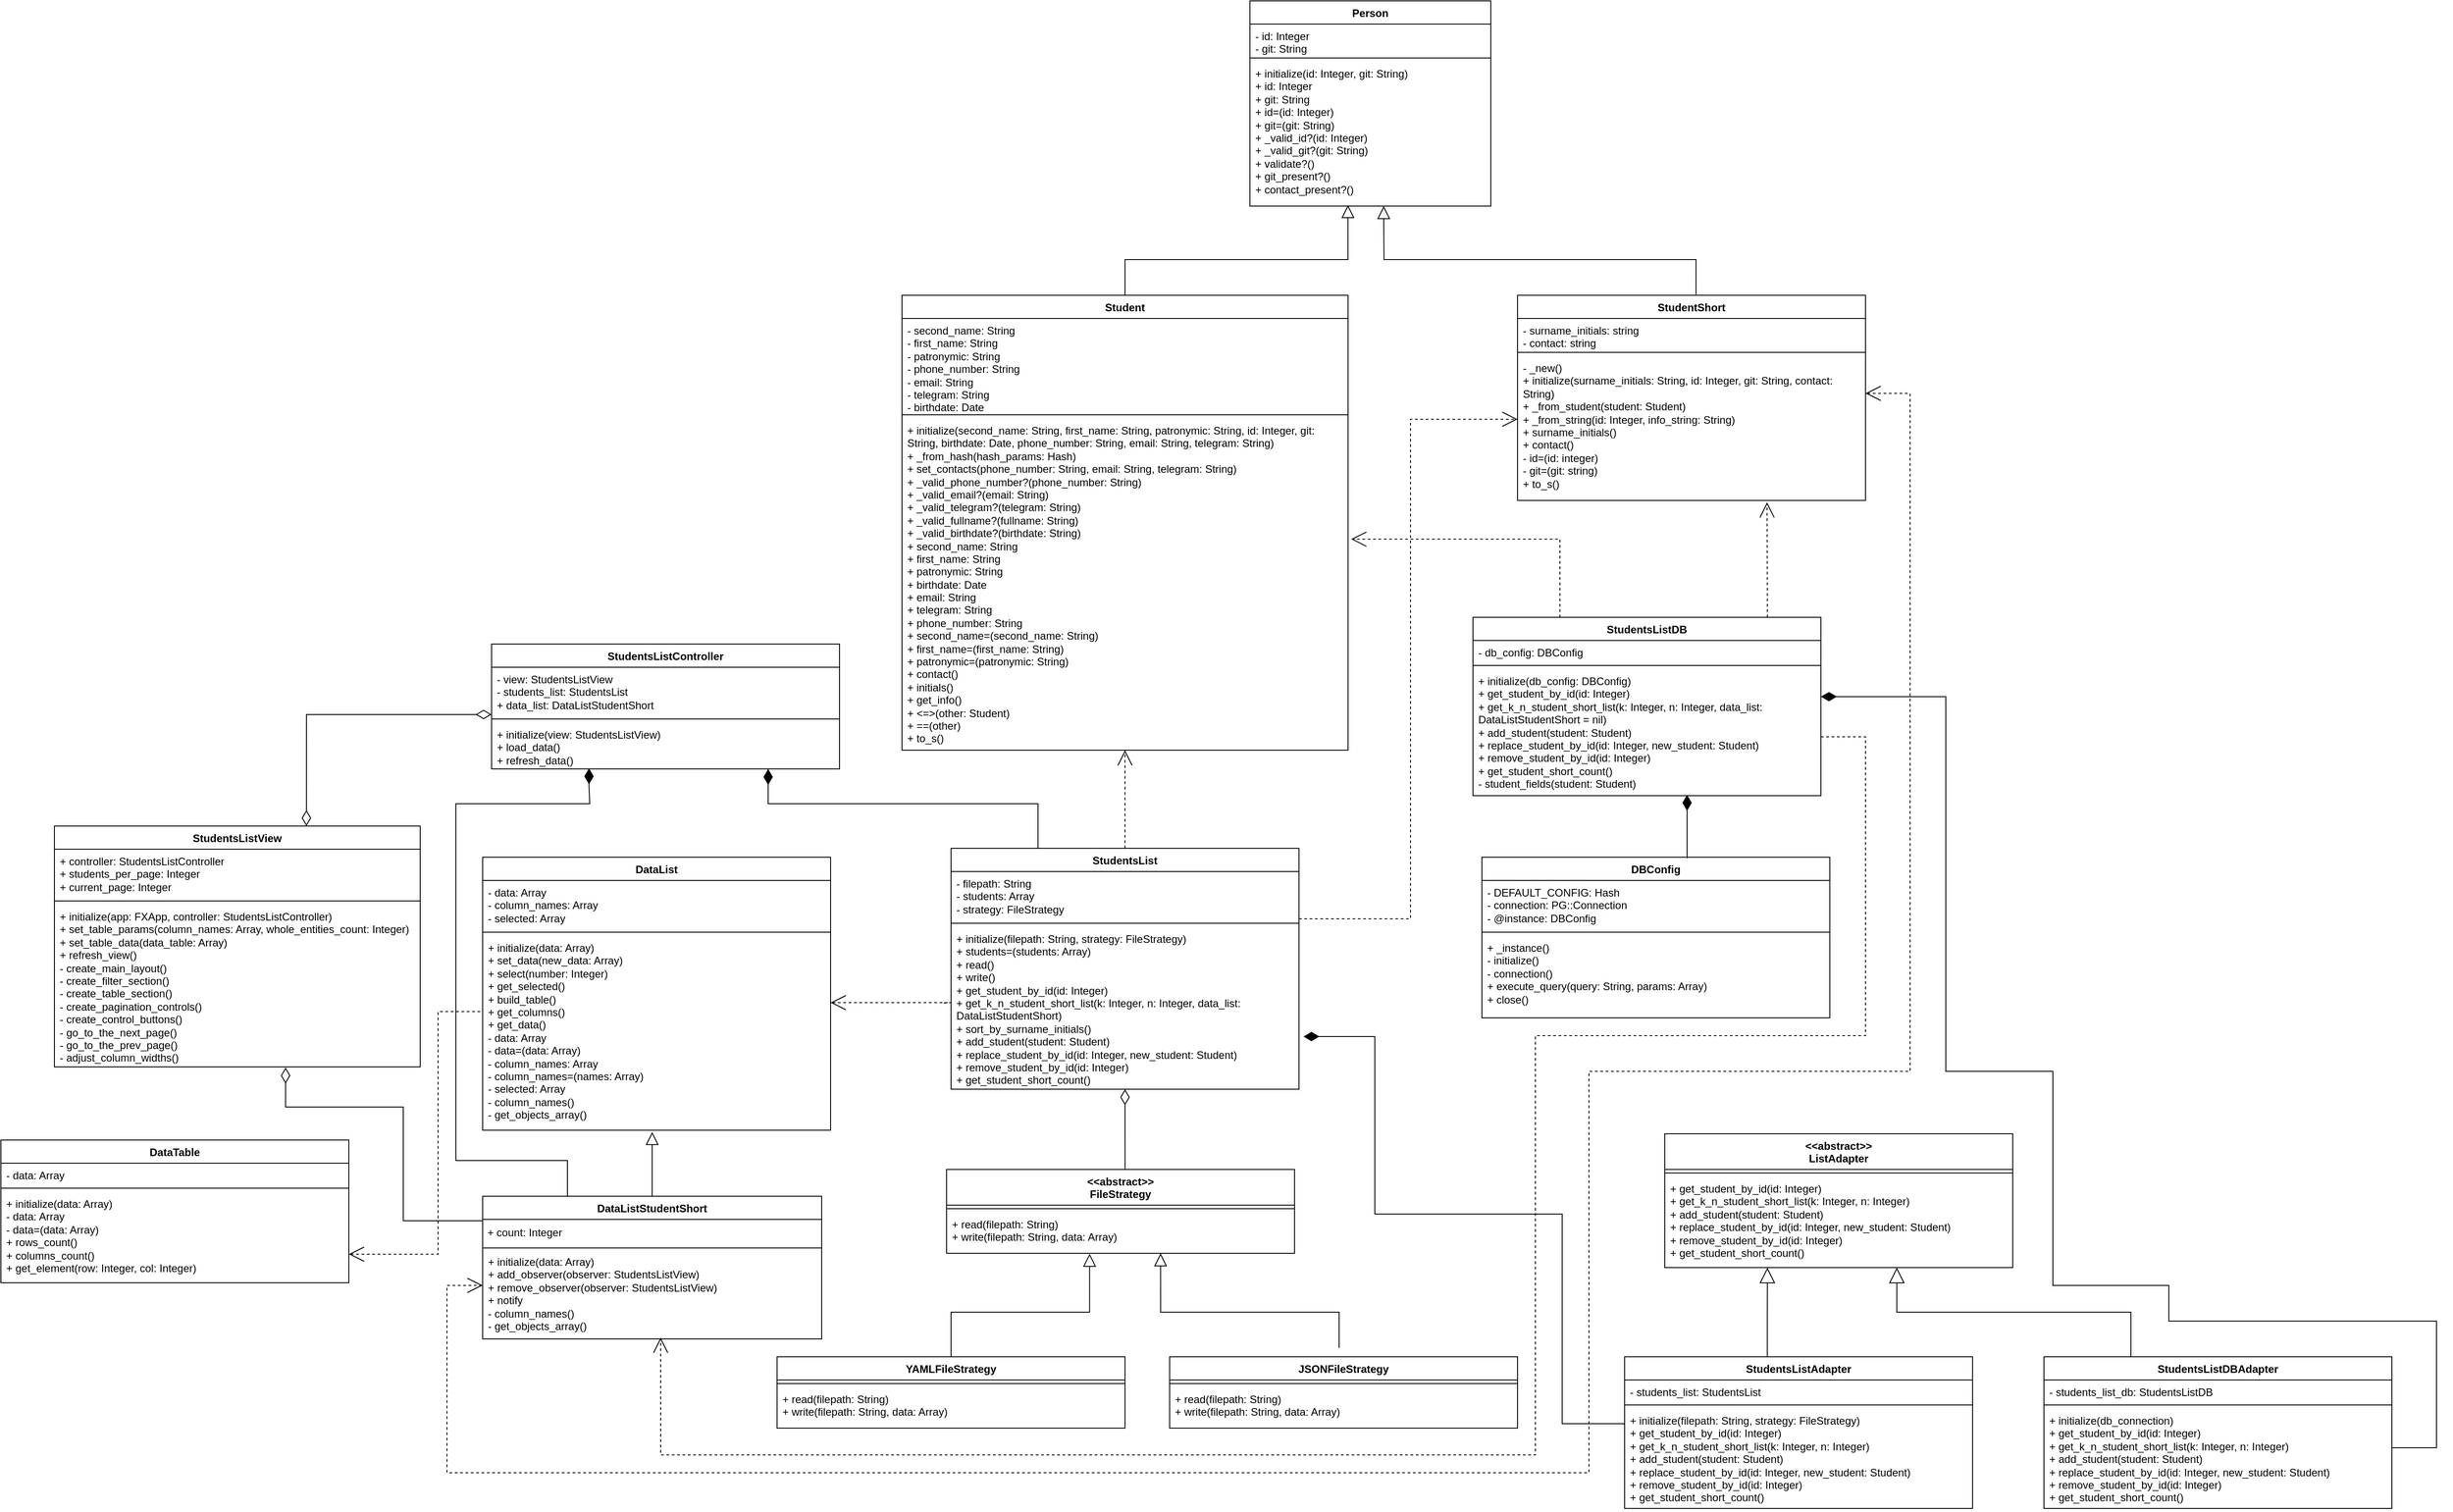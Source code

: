 <mxfile version="26.0.6">
  <diagram id="C5RBs43oDa-KdzZeNtuy" name="Page-1">
    <mxGraphModel dx="5100" dy="1767" grid="1" gridSize="10" guides="1" tooltips="1" connect="1" arrows="1" fold="1" page="0" pageScale="1" pageWidth="827" pageHeight="1169" math="0" shadow="0">
      <root>
        <mxCell id="WIyWlLk6GJQsqaUBKTNV-0" />
        <mxCell id="WIyWlLk6GJQsqaUBKTNV-1" parent="WIyWlLk6GJQsqaUBKTNV-0" />
        <mxCell id="UYy0IO8UZ3iBlPB8nkJJ-14" value="Person" style="swimlane;fontStyle=1;align=center;verticalAlign=top;childLayout=stackLayout;horizontal=1;startSize=26;horizontalStack=0;resizeParent=1;resizeParentMax=0;resizeLast=0;collapsible=1;marginBottom=0;whiteSpace=wrap;html=1;" parent="WIyWlLk6GJQsqaUBKTNV-1" vertex="1">
          <mxGeometry x="-60" y="200" width="270" height="230" as="geometry" />
        </mxCell>
        <mxCell id="UYy0IO8UZ3iBlPB8nkJJ-15" value="- id: Integer&lt;div&gt;- git: String&lt;/div&gt;" style="text;strokeColor=none;fillColor=none;align=left;verticalAlign=top;spacingLeft=4;spacingRight=4;overflow=hidden;rotatable=0;points=[[0,0.5],[1,0.5]];portConstraint=eastwest;whiteSpace=wrap;html=1;" parent="UYy0IO8UZ3iBlPB8nkJJ-14" vertex="1">
          <mxGeometry y="26" width="270" height="34" as="geometry" />
        </mxCell>
        <mxCell id="UYy0IO8UZ3iBlPB8nkJJ-16" value="" style="line;strokeWidth=1;fillColor=none;align=left;verticalAlign=middle;spacingTop=-1;spacingLeft=3;spacingRight=3;rotatable=0;labelPosition=right;points=[];portConstraint=eastwest;strokeColor=inherit;" parent="UYy0IO8UZ3iBlPB8nkJJ-14" vertex="1">
          <mxGeometry y="60" width="270" height="8" as="geometry" />
        </mxCell>
        <mxCell id="UYy0IO8UZ3iBlPB8nkJJ-17" value="+ initialize(id: Integer, git: String)&lt;br&gt;+ id: Integer&lt;br&gt;+ git: String&lt;br&gt;&lt;div&gt;+ id=(id: Integer)&lt;/div&gt;&lt;div&gt;+ git=(git: String)&lt;/div&gt;&lt;div&gt;+ _valid_id?(id: Integer)&lt;/div&gt;&lt;div&gt;+ _valid_git?(git: String)&lt;/div&gt;&lt;div&gt;+ validate?()&lt;/div&gt;&lt;div&gt;+ git_present?()&lt;br&gt;+ contact_present?()&lt;/div&gt;" style="text;strokeColor=none;fillColor=none;align=left;verticalAlign=top;spacingLeft=4;spacingRight=4;overflow=hidden;rotatable=0;points=[[0,0.5],[1,0.5]];portConstraint=eastwest;whiteSpace=wrap;html=1;" parent="UYy0IO8UZ3iBlPB8nkJJ-14" vertex="1">
          <mxGeometry y="68" width="270" height="162" as="geometry" />
        </mxCell>
        <mxCell id="UYy0IO8UZ3iBlPB8nkJJ-18" style="edgeStyle=orthogonalEdgeStyle;rounded=0;orthogonalLoop=1;jettySize=auto;html=1;exitX=0.5;exitY=0;exitDx=0;exitDy=0;endArrow=block;endFill=0;entryX=0.407;entryY=0.993;entryDx=0;entryDy=0;entryPerimeter=0;endSize=12;" parent="WIyWlLk6GJQsqaUBKTNV-1" source="UYy0IO8UZ3iBlPB8nkJJ-19" target="UYy0IO8UZ3iBlPB8nkJJ-17" edge="1">
          <mxGeometry relative="1" as="geometry">
            <mxPoint x="50" y="420" as="targetPoint" />
            <mxPoint x="-200" y="520" as="sourcePoint" />
            <Array as="points">
              <mxPoint x="-200" y="490" />
              <mxPoint x="50" y="490" />
            </Array>
          </mxGeometry>
        </mxCell>
        <mxCell id="UYy0IO8UZ3iBlPB8nkJJ-19" value="Student" style="swimlane;fontStyle=1;align=center;verticalAlign=top;childLayout=stackLayout;horizontal=1;startSize=26;horizontalStack=0;resizeParent=1;resizeParentMax=0;resizeLast=0;collapsible=1;marginBottom=0;whiteSpace=wrap;html=1;" parent="WIyWlLk6GJQsqaUBKTNV-1" vertex="1">
          <mxGeometry x="-450" y="530" width="500" height="510" as="geometry" />
        </mxCell>
        <mxCell id="UYy0IO8UZ3iBlPB8nkJJ-20" value="- second_name: String&lt;div&gt;- first_name: String&lt;br&gt;- patronymic: String&lt;/div&gt;&lt;div&gt;- phone_number: String&lt;/div&gt;&lt;div&gt;- email: String&lt;/div&gt;&lt;div&gt;- telegram: String&lt;/div&gt;&lt;div&gt;- birthdate: Date&lt;/div&gt;" style="text;strokeColor=none;fillColor=none;align=left;verticalAlign=top;spacingLeft=4;spacingRight=4;overflow=hidden;rotatable=0;points=[[0,0.5],[1,0.5]];portConstraint=eastwest;whiteSpace=wrap;html=1;" parent="UYy0IO8UZ3iBlPB8nkJJ-19" vertex="1">
          <mxGeometry y="26" width="500" height="104" as="geometry" />
        </mxCell>
        <mxCell id="UYy0IO8UZ3iBlPB8nkJJ-21" value="" style="line;strokeWidth=1;fillColor=none;align=left;verticalAlign=middle;spacingTop=-1;spacingLeft=3;spacingRight=3;rotatable=0;labelPosition=right;points=[];portConstraint=eastwest;strokeColor=inherit;" parent="UYy0IO8UZ3iBlPB8nkJJ-19" vertex="1">
          <mxGeometry y="130" width="500" height="8" as="geometry" />
        </mxCell>
        <mxCell id="UYy0IO8UZ3iBlPB8nkJJ-22" value="+ initialize(second_name: String, first_name: String, patronymic: String, id: Integer, git: String, birthdate: Date, phone_number: String, email: String, telegram: String)&lt;div&gt;+ _from_hash(hash_params: Hash)&lt;br&gt;&lt;div&gt;+ set_contacts(phone_number: String, email: String, telegram: String)&lt;br&gt;+ _valid_phone_number?(phone_number: String)&lt;br&gt;+ _valid_email?(email: String)&lt;/div&gt;&lt;div&gt;+ _valid_telegram?(telegram: String)&lt;/div&gt;&lt;div&gt;+ _valid_fullname?(fullname: String)&lt;/div&gt;&lt;div&gt;+ _valid_birthdate?(birthdate: String)&lt;/div&gt;&lt;div&gt;+ second_name: String&lt;/div&gt;&lt;div&gt;+ first_name: String&lt;br&gt;+ patronymic: String&lt;/div&gt;&lt;div&gt;+ birthdate: Date&lt;/div&gt;&lt;div&gt;+ email: String&lt;/div&gt;&lt;div&gt;+ telegram: String&lt;br&gt;+ phone_number: String&lt;/div&gt;&lt;div&gt;&lt;div&gt;+ second_name=(second_name: String)&lt;/div&gt;&lt;div&gt;+ first_name=(first_name: String)&lt;br&gt;+ patronymic=(patronymic: String)&lt;/div&gt;+ contact()&lt;br&gt;+ initials()&lt;br&gt;+ get_info()&lt;/div&gt;&lt;div&gt;+ &amp;lt;=&amp;gt;(other: Student)&lt;/div&gt;&lt;div&gt;+ ==(other)&lt;/div&gt;&lt;div&gt;+ to_s()&lt;/div&gt;&lt;/div&gt;" style="text;strokeColor=none;fillColor=none;align=left;verticalAlign=top;spacingLeft=4;spacingRight=4;overflow=hidden;rotatable=0;points=[[0,0.5],[1,0.5]];portConstraint=eastwest;whiteSpace=wrap;html=1;" parent="UYy0IO8UZ3iBlPB8nkJJ-19" vertex="1">
          <mxGeometry y="138" width="500" height="372" as="geometry" />
        </mxCell>
        <mxCell id="UYy0IO8UZ3iBlPB8nkJJ-23" value="StudentShort" style="swimlane;fontStyle=1;align=center;verticalAlign=top;childLayout=stackLayout;horizontal=1;startSize=26;horizontalStack=0;resizeParent=1;resizeParentMax=0;resizeLast=0;collapsible=1;marginBottom=0;whiteSpace=wrap;html=1;" parent="WIyWlLk6GJQsqaUBKTNV-1" vertex="1">
          <mxGeometry x="240" y="530" width="390" height="230" as="geometry" />
        </mxCell>
        <mxCell id="UYy0IO8UZ3iBlPB8nkJJ-24" value="- surname_initials: string&lt;div&gt;- contact: string&lt;/div&gt;" style="text;strokeColor=none;fillColor=none;align=left;verticalAlign=top;spacingLeft=4;spacingRight=4;overflow=hidden;rotatable=0;points=[[0,0.5],[1,0.5]];portConstraint=eastwest;whiteSpace=wrap;html=1;" parent="UYy0IO8UZ3iBlPB8nkJJ-23" vertex="1">
          <mxGeometry y="26" width="390" height="34" as="geometry" />
        </mxCell>
        <mxCell id="UYy0IO8UZ3iBlPB8nkJJ-25" value="" style="line;strokeWidth=1;fillColor=none;align=left;verticalAlign=middle;spacingTop=-1;spacingLeft=3;spacingRight=3;rotatable=0;labelPosition=right;points=[];portConstraint=eastwest;strokeColor=inherit;" parent="UYy0IO8UZ3iBlPB8nkJJ-23" vertex="1">
          <mxGeometry y="60" width="390" height="8" as="geometry" />
        </mxCell>
        <mxCell id="UYy0IO8UZ3iBlPB8nkJJ-26" value="- _new()&lt;br&gt;+ initialize(surname_initials: String, id: Integer, git: String, contact: String)&lt;div&gt;+ _from_student(student: Student)&lt;/div&gt;&lt;div&gt;+ _from_string(id: Integer, info_string: String)&lt;br&gt;+ surname_initials()&lt;br&gt;+ contact()&lt;/div&gt;&lt;div&gt;&lt;div&gt;- id=(id: integer)&lt;/div&gt;&lt;div&gt;- git=(git: string)&lt;/div&gt;&lt;/div&gt;&lt;div&gt;+ to_s()&lt;/div&gt;" style="text;strokeColor=none;fillColor=none;align=left;verticalAlign=top;spacingLeft=4;spacingRight=4;overflow=hidden;rotatable=0;points=[[0,0.5],[1,0.5]];portConstraint=eastwest;whiteSpace=wrap;html=1;" parent="UYy0IO8UZ3iBlPB8nkJJ-23" vertex="1">
          <mxGeometry y="68" width="390" height="162" as="geometry" />
        </mxCell>
        <mxCell id="UYy0IO8UZ3iBlPB8nkJJ-27" value="" style="endArrow=block;html=1;rounded=0;endFill=0;endSize=12;exitX=0.513;exitY=-0.003;exitDx=0;exitDy=0;exitPerimeter=0;" parent="WIyWlLk6GJQsqaUBKTNV-1" source="UYy0IO8UZ3iBlPB8nkJJ-23" edge="1">
          <mxGeometry width="50" height="50" relative="1" as="geometry">
            <mxPoint x="289.31" y="530" as="sourcePoint" />
            <mxPoint x="90" y="430" as="targetPoint" />
            <Array as="points">
              <mxPoint x="440" y="510" />
              <mxPoint x="440" y="490" />
              <mxPoint x="289.31" y="490" />
              <mxPoint x="90.31" y="490" />
              <mxPoint x="90" y="450" />
              <mxPoint x="90" y="430" />
            </Array>
          </mxGeometry>
        </mxCell>
        <mxCell id="UYy0IO8UZ3iBlPB8nkJJ-28" value="StudentsList" style="swimlane;fontStyle=1;align=center;verticalAlign=top;childLayout=stackLayout;horizontal=1;startSize=26;horizontalStack=0;resizeParent=1;resizeParentMax=0;resizeLast=0;collapsible=1;marginBottom=0;whiteSpace=wrap;html=1;" parent="WIyWlLk6GJQsqaUBKTNV-1" vertex="1">
          <mxGeometry x="-395" y="1150" width="390" height="270" as="geometry" />
        </mxCell>
        <mxCell id="UYy0IO8UZ3iBlPB8nkJJ-29" value="- filepath: String&lt;div&gt;- students: Array&lt;/div&gt;&lt;div&gt;- strategy: FileStrategy&lt;/div&gt;" style="text;strokeColor=none;fillColor=none;align=left;verticalAlign=top;spacingLeft=4;spacingRight=4;overflow=hidden;rotatable=0;points=[[0,0.5],[1,0.5]];portConstraint=eastwest;whiteSpace=wrap;html=1;" parent="UYy0IO8UZ3iBlPB8nkJJ-28" vertex="1">
          <mxGeometry y="26" width="390" height="54" as="geometry" />
        </mxCell>
        <mxCell id="UYy0IO8UZ3iBlPB8nkJJ-30" value="" style="line;strokeWidth=1;fillColor=none;align=left;verticalAlign=middle;spacingTop=-1;spacingLeft=3;spacingRight=3;rotatable=0;labelPosition=right;points=[];portConstraint=eastwest;strokeColor=inherit;" parent="UYy0IO8UZ3iBlPB8nkJJ-28" vertex="1">
          <mxGeometry y="80" width="390" height="8" as="geometry" />
        </mxCell>
        <mxCell id="UYy0IO8UZ3iBlPB8nkJJ-31" value="+ initialize(filepath: String, strategy: FileStrategy)&lt;div&gt;+ students=(students: Array)&lt;/div&gt;&lt;div&gt;+&amp;nbsp;&lt;span style=&quot;background-color: initial;&quot; class=&quot;hljs-title function_ invoke__&quot;&gt;read&lt;/span&gt;&lt;span style=&quot;background-color: initial;&quot;&gt;()&lt;/span&gt;&lt;/div&gt;&lt;div&gt;+&amp;nbsp;&lt;span style=&quot;background-color: initial;&quot; class=&quot;hljs-title function_ invoke__&quot;&gt;write&lt;/span&gt;&lt;span style=&quot;background-color: initial;&quot;&gt;()&lt;/span&gt;&lt;/div&gt;&lt;div&gt;+&amp;nbsp;&lt;span style=&quot;background-color: initial;&quot; class=&quot;hljs-title function_ invoke__&quot;&gt;get_student_by_id&lt;/span&gt;&lt;span style=&quot;background-color: initial;&quot;&gt;(&lt;/span&gt;&lt;span style=&quot;background-color: initial;&quot; class=&quot;hljs-attr&quot;&gt;id&lt;/span&gt;&lt;span style=&quot;background-color: initial;&quot;&gt;: Integer)&lt;/span&gt;&lt;/div&gt;&lt;div&gt;+&amp;nbsp;&lt;span style=&quot;background-color: initial;&quot; class=&quot;hljs-title function_ invoke__&quot;&gt;get_k_n_student_short_list&lt;/span&gt;&lt;span style=&quot;background-color: initial;&quot;&gt;(&lt;/span&gt;&lt;span style=&quot;background-color: initial;&quot; class=&quot;hljs-attr&quot;&gt;k&lt;/span&gt;&lt;span style=&quot;background-color: initial;&quot;&gt;: Integer, &lt;/span&gt;&lt;span style=&quot;background-color: initial;&quot; class=&quot;hljs-attr&quot;&gt;n&lt;/span&gt;&lt;span style=&quot;background-color: initial;&quot;&gt;: Integer, &lt;/span&gt;&lt;span style=&quot;background-color: initial;&quot; class=&quot;hljs-attr&quot;&gt;data_list&lt;/span&gt;&lt;span style=&quot;background-color: initial;&quot;&gt;: DataListStudentShort)&lt;/span&gt;&lt;/div&gt;&lt;div&gt;+ &lt;span class=&quot;hljs-title function_ invoke__&quot;&gt;sort_by_surname_initials&lt;/span&gt;()&lt;/div&gt;&lt;div&gt;+ &lt;span class=&quot;hljs-title function_ invoke__&quot;&gt;add_student&lt;/span&gt;(&lt;span class=&quot;hljs-attr&quot;&gt;student&lt;/span&gt;: Student)&lt;/div&gt;&lt;div&gt;+ &lt;span class=&quot;hljs-title function_ invoke__&quot;&gt;replace_student_by_id&lt;/span&gt;(&lt;span class=&quot;hljs-attr&quot;&gt;id&lt;/span&gt;: Integer, &lt;span class=&quot;hljs-attr&quot;&gt;new_student&lt;/span&gt;: Student)&lt;/div&gt;&lt;div&gt;+ &lt;span class=&quot;hljs-title function_ invoke__&quot;&gt;remove_student_by_id&lt;/span&gt;(&lt;span class=&quot;hljs-attr&quot;&gt;id&lt;/span&gt;: Integer)&lt;/div&gt;&lt;div&gt;+ &lt;span class=&quot;hljs-title function_ invoke__&quot;&gt;get_student_short_count&lt;/span&gt;()&lt;/div&gt;" style="text;strokeColor=none;fillColor=none;align=left;verticalAlign=top;spacingLeft=4;spacingRight=4;overflow=hidden;rotatable=0;points=[[0,0.5],[1,0.5]];portConstraint=eastwest;whiteSpace=wrap;html=1;" parent="UYy0IO8UZ3iBlPB8nkJJ-28" vertex="1">
          <mxGeometry y="88" width="390" height="182" as="geometry" />
        </mxCell>
        <mxCell id="UYy0IO8UZ3iBlPB8nkJJ-32" style="edgeStyle=orthogonalEdgeStyle;rounded=0;orthogonalLoop=1;jettySize=auto;html=1;endArrow=open;endFill=0;endSize=15;startSize=6;entryX=0.498;entryY=0.991;entryDx=0;entryDy=0;entryPerimeter=0;exitX=0.5;exitY=0;exitDx=0;exitDy=0;dashed=1;" parent="WIyWlLk6GJQsqaUBKTNV-1" source="UYy0IO8UZ3iBlPB8nkJJ-28" edge="1">
          <mxGeometry relative="1" as="geometry">
            <mxPoint x="-200" y="1170" as="sourcePoint" />
            <mxPoint x="-200" y="1040" as="targetPoint" />
            <Array as="points">
              <mxPoint x="-200" y="1070" />
              <mxPoint x="-200" y="1070" />
            </Array>
          </mxGeometry>
        </mxCell>
        <mxCell id="UYy0IO8UZ3iBlPB8nkJJ-33" style="edgeStyle=orthogonalEdgeStyle;rounded=0;orthogonalLoop=1;jettySize=auto;html=1;startArrow=none;startFill=0;endSize=15;endArrow=open;endFill=0;dashed=1;" parent="WIyWlLk6GJQsqaUBKTNV-1" target="UYy0IO8UZ3iBlPB8nkJJ-26" edge="1">
          <mxGeometry relative="1" as="geometry">
            <Array as="points">
              <mxPoint x="120" y="1229" />
              <mxPoint x="120" y="669" />
            </Array>
            <mxPoint x="-5" y="1229" as="sourcePoint" />
            <mxPoint x="185" y="960" as="targetPoint" />
          </mxGeometry>
        </mxCell>
        <mxCell id="UYy0IO8UZ3iBlPB8nkJJ-35" style="edgeStyle=orthogonalEdgeStyle;rounded=0;orthogonalLoop=1;jettySize=auto;html=1;endArrow=none;endFill=0;endSize=15;startArrow=open;startFill=0;startSize=15;dashed=1;entryX=0;entryY=0.385;entryDx=0;entryDy=0;entryPerimeter=0;" parent="WIyWlLk6GJQsqaUBKTNV-1" source="UYy0IO8UZ3iBlPB8nkJJ-37" edge="1" target="UYy0IO8UZ3iBlPB8nkJJ-44">
          <mxGeometry relative="1" as="geometry">
            <mxPoint x="-930" y="1333" as="targetPoint" />
            <Array as="points">
              <mxPoint x="-970" y="1605" />
              <mxPoint x="-970" y="1333" />
              <mxPoint x="-920" y="1333" />
            </Array>
          </mxGeometry>
        </mxCell>
        <mxCell id="UYy0IO8UZ3iBlPB8nkJJ-37" value="DataTable" style="swimlane;fontStyle=1;align=center;verticalAlign=top;childLayout=stackLayout;horizontal=1;startSize=26;horizontalStack=0;resizeParent=1;resizeParentMax=0;resizeLast=0;collapsible=1;marginBottom=0;whiteSpace=wrap;html=1;" parent="WIyWlLk6GJQsqaUBKTNV-1" vertex="1">
          <mxGeometry x="-1460" y="1477" width="390" height="160" as="geometry" />
        </mxCell>
        <mxCell id="UYy0IO8UZ3iBlPB8nkJJ-38" value="- data: Array" style="text;strokeColor=none;fillColor=none;align=left;verticalAlign=top;spacingLeft=4;spacingRight=4;overflow=hidden;rotatable=0;points=[[0,0.5],[1,0.5]];portConstraint=eastwest;whiteSpace=wrap;html=1;" parent="UYy0IO8UZ3iBlPB8nkJJ-37" vertex="1">
          <mxGeometry y="26" width="390" height="24" as="geometry" />
        </mxCell>
        <mxCell id="UYy0IO8UZ3iBlPB8nkJJ-39" value="" style="line;strokeWidth=1;fillColor=none;align=left;verticalAlign=middle;spacingTop=-1;spacingLeft=3;spacingRight=3;rotatable=0;labelPosition=right;points=[];portConstraint=eastwest;strokeColor=inherit;" parent="UYy0IO8UZ3iBlPB8nkJJ-37" vertex="1">
          <mxGeometry y="50" width="390" height="8" as="geometry" />
        </mxCell>
        <mxCell id="UYy0IO8UZ3iBlPB8nkJJ-40" value="+ initialize(data: Array)&lt;div&gt;- data: Array&lt;br&gt;&lt;div&gt;&lt;span class=&quot;hljs-operator&quot;&gt;-&lt;/span&gt; data&lt;span class=&quot;hljs-operator&quot;&gt;=&lt;/span&gt;(data: A&lt;span class=&quot;hljs-keyword&quot;&gt;rray&lt;/span&gt;)&lt;/div&gt;&lt;div&gt;&lt;span style=&quot;background-color: initial;&quot; class=&quot;hljs-operator&quot;&gt;+&lt;/span&gt;&lt;span style=&quot;background-color: initial;&quot;&gt; rows_count()&lt;/span&gt;&lt;/div&gt;&lt;div&gt;&lt;span style=&quot;background-color: initial;&quot; class=&quot;hljs-operator&quot;&gt;+&lt;/span&gt;&lt;span style=&quot;background-color: initial;&quot;&gt; columns_count()&lt;/span&gt;&lt;/div&gt;&lt;div&gt;+ get_element(row: Integer, col: Integer)&lt;/div&gt;&lt;/div&gt;" style="text;strokeColor=none;fillColor=none;align=left;verticalAlign=top;spacingLeft=4;spacingRight=4;overflow=hidden;rotatable=0;points=[[0,0.5],[1,0.5]];portConstraint=eastwest;whiteSpace=wrap;html=1;" parent="UYy0IO8UZ3iBlPB8nkJJ-37" vertex="1">
          <mxGeometry y="58" width="390" height="102" as="geometry" />
        </mxCell>
        <mxCell id="UYy0IO8UZ3iBlPB8nkJJ-41" value="DataList" style="swimlane;fontStyle=1;align=center;verticalAlign=top;childLayout=stackLayout;horizontal=1;startSize=26;horizontalStack=0;resizeParent=1;resizeParentMax=0;resizeLast=0;collapsible=1;marginBottom=0;whiteSpace=wrap;html=1;" parent="WIyWlLk6GJQsqaUBKTNV-1" vertex="1">
          <mxGeometry x="-920" y="1160" width="390" height="306" as="geometry" />
        </mxCell>
        <mxCell id="UYy0IO8UZ3iBlPB8nkJJ-42" value="- data: Array&lt;div&gt;- column_names: Array&lt;/div&gt;&lt;div&gt;- selected: Array&lt;/div&gt;" style="text;strokeColor=none;fillColor=none;align=left;verticalAlign=top;spacingLeft=4;spacingRight=4;overflow=hidden;rotatable=0;points=[[0,0.5],[1,0.5]];portConstraint=eastwest;whiteSpace=wrap;html=1;" parent="UYy0IO8UZ3iBlPB8nkJJ-41" vertex="1">
          <mxGeometry y="26" width="390" height="54" as="geometry" />
        </mxCell>
        <mxCell id="UYy0IO8UZ3iBlPB8nkJJ-43" value="" style="line;strokeWidth=1;fillColor=none;align=left;verticalAlign=middle;spacingTop=-1;spacingLeft=3;spacingRight=3;rotatable=0;labelPosition=right;points=[];portConstraint=eastwest;strokeColor=inherit;" parent="UYy0IO8UZ3iBlPB8nkJJ-41" vertex="1">
          <mxGeometry y="80" width="390" height="8" as="geometry" />
        </mxCell>
        <mxCell id="UYy0IO8UZ3iBlPB8nkJJ-44" value="+ initialize(data: Array)&lt;div&gt;&lt;span class=&quot;hljs-operator&quot;&gt;+&lt;/span&gt; set_data(new_data: &lt;span class=&quot;hljs-keyword&quot;&gt;Array&lt;/span&gt;)&lt;br&gt;&lt;div&gt;&lt;span style=&quot;background-color: initial;&quot;&gt;+ select(number: Integer)&lt;/span&gt;&lt;/div&gt;&lt;div&gt;&lt;span style=&quot;background-color: initial;&quot;&gt;+ get_selected()&lt;/span&gt;&lt;/div&gt;&lt;div&gt;&lt;span style=&quot;background-color: initial;&quot;&gt;+ build_table()&lt;/span&gt;&lt;/div&gt;&lt;div&gt;+ get_columns()&lt;span style=&quot;background-color: initial;&quot;&gt;&lt;/span&gt;&lt;/div&gt;&lt;div&gt;&lt;span style=&quot;background-color: initial;&quot;&gt;+ get_data()&lt;/span&gt;&lt;/div&gt;&lt;/div&gt;&lt;div&gt;&lt;span style=&quot;background-color: initial;&quot;&gt;- data: Array&lt;/span&gt;&lt;/div&gt;&lt;div&gt;- data=(data: Array)&lt;/div&gt;&lt;div&gt;- column_names: Array&lt;/div&gt;&lt;div&gt;- column_names=(names: Array)&lt;/div&gt;&lt;div&gt;- selected: Array&lt;/div&gt;&lt;div&gt;- column_names()&lt;/div&gt;&lt;div&gt;- get_objects_array()&lt;/div&gt;&lt;div&gt;&lt;span style=&quot;background-color: initial;&quot;&gt;&lt;br&gt;&lt;/span&gt;&lt;/div&gt;" style="text;strokeColor=none;fillColor=none;align=left;verticalAlign=top;spacingLeft=4;spacingRight=4;overflow=hidden;rotatable=0;points=[[0,0.5],[1,0.5]];portConstraint=eastwest;whiteSpace=wrap;html=1;" parent="UYy0IO8UZ3iBlPB8nkJJ-41" vertex="1">
          <mxGeometry y="88" width="390" height="218" as="geometry" />
        </mxCell>
        <mxCell id="UYy0IO8UZ3iBlPB8nkJJ-45" value="DataListStudentShort" style="swimlane;fontStyle=1;align=center;verticalAlign=top;childLayout=stackLayout;horizontal=1;startSize=26;horizontalStack=0;resizeParent=1;resizeParentMax=0;resizeLast=0;collapsible=1;marginBottom=0;whiteSpace=wrap;html=1;" parent="WIyWlLk6GJQsqaUBKTNV-1" vertex="1">
          <mxGeometry x="-920" y="1540" width="380" height="160" as="geometry" />
        </mxCell>
        <mxCell id="P6ydwI3uYj-I9C5iwLVt-20" value="&amp;nbsp;+ count: Integer" style="text;html=1;align=left;verticalAlign=middle;resizable=0;points=[];autosize=1;strokeColor=none;fillColor=none;" vertex="1" parent="UYy0IO8UZ3iBlPB8nkJJ-45">
          <mxGeometry y="26" width="380" height="30" as="geometry" />
        </mxCell>
        <mxCell id="UYy0IO8UZ3iBlPB8nkJJ-46" value="" style="line;strokeWidth=1;fillColor=none;align=left;verticalAlign=middle;spacingTop=-1;spacingLeft=3;spacingRight=3;rotatable=0;labelPosition=right;points=[];portConstraint=eastwest;strokeColor=inherit;" parent="UYy0IO8UZ3iBlPB8nkJJ-45" vertex="1">
          <mxGeometry y="56" width="380" height="4" as="geometry" />
        </mxCell>
        <mxCell id="UYy0IO8UZ3iBlPB8nkJJ-47" value="&lt;div&gt;&lt;span style=&quot;background-color: transparent; color: light-dark(rgb(0, 0, 0), rgb(255, 255, 255));&quot;&gt;+ initialize(data: Array)&lt;/span&gt;&lt;/div&gt;&lt;div&gt;&lt;span style=&quot;background-color: transparent; color: light-dark(rgb(0, 0, 0), rgb(255, 255, 255));&quot;&gt;+ add_observer(observer:&amp;nbsp;&lt;/span&gt;StudentsListView)&lt;/div&gt;&lt;div&gt;+ remove_observer(observer: StudentsListView)&lt;span style=&quot;background-color: transparent; color: light-dark(rgb(0, 0, 0), rgb(255, 255, 255));&quot;&gt;&lt;br&gt;+ notify&lt;/span&gt;&lt;/div&gt;&lt;div&gt;- column_names()&lt;/div&gt;&lt;div&gt;- get_objects_array()&lt;/div&gt;&lt;div&gt;&lt;span style=&quot;background-color: initial;&quot;&gt;&lt;br&gt;&lt;/span&gt;&lt;/div&gt;" style="text;strokeColor=none;fillColor=none;align=left;verticalAlign=top;spacingLeft=4;spacingRight=4;overflow=hidden;rotatable=0;points=[[0,0.5],[1,0.5]];portConstraint=eastwest;whiteSpace=wrap;html=1;" parent="UYy0IO8UZ3iBlPB8nkJJ-45" vertex="1">
          <mxGeometry y="60" width="380" height="100" as="geometry" />
        </mxCell>
        <mxCell id="UYy0IO8UZ3iBlPB8nkJJ-48" style="edgeStyle=orthogonalEdgeStyle;rounded=0;orthogonalLoop=1;jettySize=auto;html=1;endArrow=block;endFill=0;endSize=12;exitX=0.5;exitY=0;exitDx=0;exitDy=0;" parent="WIyWlLk6GJQsqaUBKTNV-1" source="UYy0IO8UZ3iBlPB8nkJJ-45" edge="1">
          <mxGeometry relative="1" as="geometry">
            <Array as="points">
              <mxPoint x="-730" y="1468" />
            </Array>
            <mxPoint x="-740" y="1510" as="sourcePoint" />
            <mxPoint x="-730" y="1468" as="targetPoint" />
          </mxGeometry>
        </mxCell>
        <mxCell id="UYy0IO8UZ3iBlPB8nkJJ-53" style="edgeStyle=orthogonalEdgeStyle;rounded=0;orthogonalLoop=1;jettySize=auto;html=1;endArrow=none;endFill=0;endSize=15;startArrow=open;startFill=0;startSize=15;dashed=1;" parent="WIyWlLk6GJQsqaUBKTNV-1" edge="1">
          <mxGeometry relative="1" as="geometry">
            <mxPoint x="-404" y="1323.47" as="targetPoint" />
            <Array as="points">
              <mxPoint x="-395" y="1323.47" />
            </Array>
            <mxPoint x="-530" y="1323" as="sourcePoint" />
          </mxGeometry>
        </mxCell>
        <mxCell id="UYy0IO8UZ3iBlPB8nkJJ-55" style="edgeStyle=orthogonalEdgeStyle;rounded=0;orthogonalLoop=1;jettySize=auto;html=1;entryX=0.615;entryY=1;entryDx=0;entryDy=0;entryPerimeter=0;endArrow=block;endFill=0;endSize=12;" parent="WIyWlLk6GJQsqaUBKTNV-1" target="UYy0IO8UZ3iBlPB8nkJJ-65" edge="1">
          <mxGeometry relative="1" as="geometry">
            <mxPoint x="-160" y="1610" as="targetPoint" />
            <Array as="points">
              <mxPoint x="40" y="1670" />
              <mxPoint x="-160" y="1670" />
            </Array>
            <mxPoint x="40" y="1710" as="sourcePoint" />
          </mxGeometry>
        </mxCell>
        <mxCell id="UYy0IO8UZ3iBlPB8nkJJ-56" value="JSONFileStrategy" style="swimlane;fontStyle=1;align=center;verticalAlign=top;childLayout=stackLayout;horizontal=1;startSize=26;horizontalStack=0;resizeParent=1;resizeParentMax=0;resizeLast=0;collapsible=1;marginBottom=0;whiteSpace=wrap;html=1;" parent="WIyWlLk6GJQsqaUBKTNV-1" vertex="1">
          <mxGeometry x="-150" y="1720" width="390" height="80" as="geometry" />
        </mxCell>
        <mxCell id="UYy0IO8UZ3iBlPB8nkJJ-57" value="" style="line;strokeWidth=1;fillColor=none;align=left;verticalAlign=middle;spacingTop=-1;spacingLeft=3;spacingRight=3;rotatable=0;labelPosition=right;points=[];portConstraint=eastwest;strokeColor=inherit;" parent="UYy0IO8UZ3iBlPB8nkJJ-56" vertex="1">
          <mxGeometry y="26" width="390" height="8" as="geometry" />
        </mxCell>
        <mxCell id="UYy0IO8UZ3iBlPB8nkJJ-58" value="+ read(filepath: String)&lt;div&gt;+ write(filepath: String, data: Array)&lt;/div&gt;" style="text;strokeColor=none;fillColor=none;align=left;verticalAlign=top;spacingLeft=4;spacingRight=4;overflow=hidden;rotatable=0;points=[[0,0.5],[1,0.5]];portConstraint=eastwest;whiteSpace=wrap;html=1;" parent="UYy0IO8UZ3iBlPB8nkJJ-56" vertex="1">
          <mxGeometry y="34" width="390" height="46" as="geometry" />
        </mxCell>
        <mxCell id="UYy0IO8UZ3iBlPB8nkJJ-59" style="edgeStyle=orthogonalEdgeStyle;rounded=0;orthogonalLoop=1;jettySize=auto;html=1;endArrow=block;endFill=0;endSize=12;entryX=0.411;entryY=1.01;entryDx=0;entryDy=0;entryPerimeter=0;exitX=0.5;exitY=0;exitDx=0;exitDy=0;" parent="WIyWlLk6GJQsqaUBKTNV-1" target="UYy0IO8UZ3iBlPB8nkJJ-65" edge="1" source="UYy0IO8UZ3iBlPB8nkJJ-60">
          <mxGeometry relative="1" as="geometry">
            <mxPoint x="-240" y="1590" as="targetPoint" />
            <Array as="points">
              <mxPoint x="-395" y="1670" />
              <mxPoint x="-240" y="1670" />
            </Array>
            <mxPoint x="-440" y="1710" as="sourcePoint" />
          </mxGeometry>
        </mxCell>
        <mxCell id="UYy0IO8UZ3iBlPB8nkJJ-60" value="YAMLFileStrategy" style="swimlane;fontStyle=1;align=center;verticalAlign=top;childLayout=stackLayout;horizontal=1;startSize=26;horizontalStack=0;resizeParent=1;resizeParentMax=0;resizeLast=0;collapsible=1;marginBottom=0;whiteSpace=wrap;html=1;" parent="WIyWlLk6GJQsqaUBKTNV-1" vertex="1">
          <mxGeometry x="-590" y="1720" width="390" height="80" as="geometry" />
        </mxCell>
        <mxCell id="UYy0IO8UZ3iBlPB8nkJJ-61" value="" style="line;strokeWidth=1;fillColor=none;align=left;verticalAlign=middle;spacingTop=-1;spacingLeft=3;spacingRight=3;rotatable=0;labelPosition=right;points=[];portConstraint=eastwest;strokeColor=inherit;" parent="UYy0IO8UZ3iBlPB8nkJJ-60" vertex="1">
          <mxGeometry y="26" width="390" height="8" as="geometry" />
        </mxCell>
        <mxCell id="UYy0IO8UZ3iBlPB8nkJJ-62" value="+ read(filepath: String)&lt;div&gt;+ write(filepath: String, data: Array)&lt;/div&gt;" style="text;strokeColor=none;fillColor=none;align=left;verticalAlign=top;spacingLeft=4;spacingRight=4;overflow=hidden;rotatable=0;points=[[0,0.5],[1,0.5]];portConstraint=eastwest;whiteSpace=wrap;html=1;" parent="UYy0IO8UZ3iBlPB8nkJJ-60" vertex="1">
          <mxGeometry y="34" width="390" height="46" as="geometry" />
        </mxCell>
        <mxCell id="UYy0IO8UZ3iBlPB8nkJJ-63" value="&lt;div&gt;&amp;lt;&amp;lt;abstract&amp;gt;&amp;gt;&lt;/div&gt;FileStrategy" style="swimlane;fontStyle=1;align=center;verticalAlign=top;childLayout=stackLayout;horizontal=1;startSize=40;horizontalStack=0;resizeParent=1;resizeParentMax=0;resizeLast=0;collapsible=1;marginBottom=0;whiteSpace=wrap;html=1;" parent="WIyWlLk6GJQsqaUBKTNV-1" vertex="1">
          <mxGeometry x="-400" y="1510" width="390" height="94" as="geometry" />
        </mxCell>
        <mxCell id="UYy0IO8UZ3iBlPB8nkJJ-64" value="" style="line;strokeWidth=1;fillColor=none;align=left;verticalAlign=middle;spacingTop=-1;spacingLeft=3;spacingRight=3;rotatable=0;labelPosition=right;points=[];portConstraint=eastwest;strokeColor=inherit;" parent="UYy0IO8UZ3iBlPB8nkJJ-63" vertex="1">
          <mxGeometry y="40" width="390" height="8" as="geometry" />
        </mxCell>
        <mxCell id="UYy0IO8UZ3iBlPB8nkJJ-65" value="+ read(filepath: String)&lt;div&gt;+ write(filepath: String, data: Array)&lt;/div&gt;" style="text;strokeColor=none;fillColor=none;align=left;verticalAlign=top;spacingLeft=4;spacingRight=4;overflow=hidden;rotatable=0;points=[[0,0.5],[1,0.5]];portConstraint=eastwest;whiteSpace=wrap;html=1;" parent="UYy0IO8UZ3iBlPB8nkJJ-63" vertex="1">
          <mxGeometry y="48" width="390" height="46" as="geometry" />
        </mxCell>
        <mxCell id="UYy0IO8UZ3iBlPB8nkJJ-66" style="edgeStyle=orthogonalEdgeStyle;rounded=0;orthogonalLoop=1;jettySize=auto;html=1;startArrow=diamondThin;startFill=0;endArrow=none;endFill=0;endSize=15;startSize=15;exitX=0.5;exitY=1;exitDx=0;exitDy=0;entryX=0.513;entryY=0;entryDx=0;entryDy=0;entryPerimeter=0;" parent="WIyWlLk6GJQsqaUBKTNV-1" source="UYy0IO8UZ3iBlPB8nkJJ-28" target="UYy0IO8UZ3iBlPB8nkJJ-63" edge="1">
          <mxGeometry relative="1" as="geometry">
            <mxPoint x="-200" y="1430" as="sourcePoint" />
            <mxPoint x="-220" y="1500" as="targetPoint" />
            <Array as="points" />
          </mxGeometry>
        </mxCell>
        <mxCell id="UYy0IO8UZ3iBlPB8nkJJ-67" style="edgeStyle=orthogonalEdgeStyle;rounded=0;orthogonalLoop=1;jettySize=auto;html=1;endSize=15;endArrow=open;endFill=0;entryX=1.007;entryY=0.364;entryDx=0;entryDy=0;entryPerimeter=0;exitX=0.25;exitY=0;exitDx=0;exitDy=0;dashed=1;" parent="WIyWlLk6GJQsqaUBKTNV-1" source="UYy0IO8UZ3iBlPB8nkJJ-68" target="UYy0IO8UZ3iBlPB8nkJJ-22" edge="1">
          <mxGeometry relative="1" as="geometry">
            <mxPoint x="360" y="890" as="sourcePoint" />
            <mxPoint x="180" y="803" as="targetPoint" />
            <Array as="points">
              <mxPoint x="288" y="803" />
            </Array>
          </mxGeometry>
        </mxCell>
        <mxCell id="UYy0IO8UZ3iBlPB8nkJJ-68" value="StudentsListDB" style="swimlane;fontStyle=1;align=center;verticalAlign=top;childLayout=stackLayout;horizontal=1;startSize=26;horizontalStack=0;resizeParent=1;resizeParentMax=0;resizeLast=0;collapsible=1;marginBottom=0;whiteSpace=wrap;html=1;" parent="WIyWlLk6GJQsqaUBKTNV-1" vertex="1">
          <mxGeometry x="190" y="891" width="390" height="200" as="geometry" />
        </mxCell>
        <mxCell id="UYy0IO8UZ3iBlPB8nkJJ-69" value="- db_config: DBConfig" style="text;strokeColor=none;fillColor=none;align=left;verticalAlign=top;spacingLeft=4;spacingRight=4;overflow=hidden;rotatable=0;points=[[0,0.5],[1,0.5]];portConstraint=eastwest;whiteSpace=wrap;html=1;" parent="UYy0IO8UZ3iBlPB8nkJJ-68" vertex="1">
          <mxGeometry y="26" width="390" height="24" as="geometry" />
        </mxCell>
        <mxCell id="UYy0IO8UZ3iBlPB8nkJJ-70" value="" style="line;strokeWidth=1;fillColor=none;align=left;verticalAlign=middle;spacingTop=-1;spacingLeft=3;spacingRight=3;rotatable=0;labelPosition=right;points=[];portConstraint=eastwest;strokeColor=inherit;" parent="UYy0IO8UZ3iBlPB8nkJJ-68" vertex="1">
          <mxGeometry y="50" width="390" height="8" as="geometry" />
        </mxCell>
        <mxCell id="UYy0IO8UZ3iBlPB8nkJJ-71" value="&lt;span class=&quot;hljs-addition&quot;&gt;+ initialize(db_config: DBConfig)&lt;/span&gt;&amp;nbsp;&lt;div&gt;&lt;span class=&quot;hljs-addition&quot;&gt;+ get_student_by_id(id: Integer)&lt;/span&gt;&amp;nbsp;&lt;/div&gt;&lt;div&gt;&lt;span class=&quot;hljs-addition&quot;&gt;+ get_k_n_student_short_list(k: Integer, n: Integer, data_list: DataListStudentShort = nil)&lt;/span&gt;&lt;/div&gt;&lt;div&gt;&lt;span class=&quot;hljs-addition&quot;&gt;+ add_student(student: Student)&lt;/span&gt;&amp;nbsp;&lt;/div&gt;&lt;div&gt;&lt;span class=&quot;hljs-addition&quot;&gt;+ replace_student_by_id(id: Integer, new_student: Student)&lt;/span&gt;&amp;nbsp;&lt;/div&gt;&lt;div&gt;&lt;span class=&quot;hljs-addition&quot;&gt;+ remove_student_by_id(id: Integer)&lt;/span&gt;&amp;nbsp;&lt;/div&gt;&lt;div&gt;&lt;span class=&quot;hljs-addition&quot;&gt;+ get_student_short_count()&lt;/span&gt;&lt;br&gt;&lt;span class=&quot;hljs-deletion&quot;&gt;- student_fields(student: Student)&lt;/span&gt;&lt;/div&gt;" style="text;strokeColor=none;fillColor=none;align=left;verticalAlign=top;spacingLeft=4;spacingRight=4;overflow=hidden;rotatable=0;points=[[0,0.5],[1,0.5]];portConstraint=eastwest;whiteSpace=wrap;html=1;" parent="UYy0IO8UZ3iBlPB8nkJJ-68" vertex="1">
          <mxGeometry y="58" width="390" height="142" as="geometry" />
        </mxCell>
        <mxCell id="UYy0IO8UZ3iBlPB8nkJJ-72" value="DBConfig" style="swimlane;fontStyle=1;align=center;verticalAlign=top;childLayout=stackLayout;horizontal=1;startSize=26;horizontalStack=0;resizeParent=1;resizeParentMax=0;resizeLast=0;collapsible=1;marginBottom=0;whiteSpace=wrap;html=1;" parent="WIyWlLk6GJQsqaUBKTNV-1" vertex="1">
          <mxGeometry x="200" y="1160" width="390" height="180" as="geometry" />
        </mxCell>
        <mxCell id="UYy0IO8UZ3iBlPB8nkJJ-73" value="&lt;span class=&quot;hljs-deletion&quot;&gt;- DEFAULT_CONFIG: Hash&amp;nbsp;&lt;/span&gt;&lt;br&gt;&lt;span class=&quot;hljs-deletion&quot;&gt;- connection: PG::Connection&lt;/span&gt;&lt;br&gt;&lt;span class=&quot;hljs-deletion&quot;&gt;- @instance: DBConfig&lt;/span&gt;" style="text;strokeColor=none;fillColor=none;align=left;verticalAlign=top;spacingLeft=4;spacingRight=4;overflow=hidden;rotatable=0;points=[[0,0.5],[1,0.5]];portConstraint=eastwest;whiteSpace=wrap;html=1;" parent="UYy0IO8UZ3iBlPB8nkJJ-72" vertex="1">
          <mxGeometry y="26" width="390" height="54" as="geometry" />
        </mxCell>
        <mxCell id="UYy0IO8UZ3iBlPB8nkJJ-74" value="" style="line;strokeWidth=1;fillColor=none;align=left;verticalAlign=middle;spacingTop=-1;spacingLeft=3;spacingRight=3;rotatable=0;labelPosition=right;points=[];portConstraint=eastwest;strokeColor=inherit;" parent="UYy0IO8UZ3iBlPB8nkJJ-72" vertex="1">
          <mxGeometry y="80" width="390" height="8" as="geometry" />
        </mxCell>
        <mxCell id="UYy0IO8UZ3iBlPB8nkJJ-75" value="&lt;span class=&quot;hljs-addition&quot;&gt;+ _instance()&lt;/span&gt;&lt;br&gt;&lt;span class=&quot;hljs-deletion&quot;&gt;- initialize()&lt;/span&gt;&lt;br&gt;&lt;span class=&quot;hljs-deletion&quot;&gt;- connection()&lt;/span&gt;&lt;br&gt;&lt;span class=&quot;hljs-addition&quot;&gt;+ execute_query(query: String, params: Array)&lt;/span&gt;&lt;br&gt;&lt;span class=&quot;hljs-addition&quot;&gt;+ close()&lt;/span&gt;" style="text;strokeColor=none;fillColor=none;align=left;verticalAlign=top;spacingLeft=4;spacingRight=4;overflow=hidden;rotatable=0;points=[[0,0.5],[1,0.5]];portConstraint=eastwest;whiteSpace=wrap;html=1;" parent="UYy0IO8UZ3iBlPB8nkJJ-72" vertex="1">
          <mxGeometry y="88" width="390" height="92" as="geometry" />
        </mxCell>
        <mxCell id="UYy0IO8UZ3iBlPB8nkJJ-76" style="edgeStyle=orthogonalEdgeStyle;rounded=0;orthogonalLoop=1;jettySize=auto;html=1;endSize=15;endArrow=none;endFill=0;startSize=15;startArrow=diamondThin;startFill=1;" parent="WIyWlLk6GJQsqaUBKTNV-1" edge="1">
          <mxGeometry relative="1" as="geometry">
            <mxPoint x="430" y="1090" as="sourcePoint" />
            <mxPoint x="430" y="1161" as="targetPoint" />
            <Array as="points">
              <mxPoint x="430" y="1161" />
            </Array>
          </mxGeometry>
        </mxCell>
        <mxCell id="UYy0IO8UZ3iBlPB8nkJJ-82" style="edgeStyle=orthogonalEdgeStyle;rounded=0;orthogonalLoop=1;jettySize=auto;html=1;endSize=15;endArrow=open;endFill=0;startArrow=open;startFill=0;startSize=15;dashed=1;" parent="WIyWlLk6GJQsqaUBKTNV-1" edge="1">
          <mxGeometry relative="1" as="geometry">
            <Array as="points">
              <mxPoint x="680" y="640" />
              <mxPoint x="680" y="1400" />
              <mxPoint x="320" y="1400" />
              <mxPoint x="320" y="1850" />
              <mxPoint x="-960" y="1850" />
              <mxPoint x="-960" y="1640" />
              <mxPoint x="-920" y="1640" />
            </Array>
            <mxPoint x="630" y="640" as="sourcePoint" />
            <mxPoint x="-920" y="1640" as="targetPoint" />
          </mxGeometry>
        </mxCell>
        <mxCell id="UYy0IO8UZ3iBlPB8nkJJ-84" style="edgeStyle=orthogonalEdgeStyle;rounded=0;orthogonalLoop=1;jettySize=auto;html=1;endSize=15;endArrow=open;endFill=0;entryX=0.525;entryY=0.985;entryDx=0;entryDy=0;entryPerimeter=0;elbow=vertical;dashed=1;" parent="WIyWlLk6GJQsqaUBKTNV-1" source="UYy0IO8UZ3iBlPB8nkJJ-71" target="UYy0IO8UZ3iBlPB8nkJJ-47" edge="1">
          <mxGeometry relative="1" as="geometry">
            <mxPoint x="-720" y="1660" as="targetPoint" />
            <Array as="points">
              <mxPoint x="630" y="1025" />
              <mxPoint x="630" y="1360" />
              <mxPoint x="260" y="1360" />
              <mxPoint x="260" y="1830" />
              <mxPoint x="-720" y="1830" />
            </Array>
            <mxPoint x="630" y="997" as="sourcePoint" />
          </mxGeometry>
        </mxCell>
        <mxCell id="UYy0IO8UZ3iBlPB8nkJJ-86" value="&lt;div&gt;&amp;lt;&amp;lt;abstract&amp;gt;&amp;gt;&lt;/div&gt;ListAdapter" style="swimlane;fontStyle=1;align=center;verticalAlign=top;childLayout=stackLayout;horizontal=1;startSize=40;horizontalStack=0;resizeParent=1;resizeParentMax=0;resizeLast=0;collapsible=1;marginBottom=0;whiteSpace=wrap;html=1;" parent="WIyWlLk6GJQsqaUBKTNV-1" vertex="1">
          <mxGeometry x="405" y="1470" width="390" height="150" as="geometry" />
        </mxCell>
        <mxCell id="UYy0IO8UZ3iBlPB8nkJJ-87" value="" style="line;strokeWidth=1;fillColor=none;align=left;verticalAlign=middle;spacingTop=-1;spacingLeft=3;spacingRight=3;rotatable=0;labelPosition=right;points=[];portConstraint=eastwest;strokeColor=inherit;" parent="UYy0IO8UZ3iBlPB8nkJJ-86" vertex="1">
          <mxGeometry y="40" width="390" height="8" as="geometry" />
        </mxCell>
        <mxCell id="UYy0IO8UZ3iBlPB8nkJJ-88" value="+ get_student_by_id(id: Integer)&lt;div&gt;+ get_k_n_student_short_list(k: Integer, n: Integer)&lt;/div&gt;&lt;div&gt;+ add_student(student: Student)&lt;/div&gt;&lt;div&gt;+ replace_student_by_id(id: Integer, new_student: Student)&lt;/div&gt;&lt;div&gt;+ remove_student_by_id(id: Integer)&lt;/div&gt;&lt;div&gt;+ get_student_short_count()&lt;/div&gt;" style="text;strokeColor=none;fillColor=none;align=left;verticalAlign=top;spacingLeft=4;spacingRight=4;overflow=hidden;rotatable=0;points=[[0,0.5],[1,0.5]];portConstraint=eastwest;whiteSpace=wrap;html=1;" parent="UYy0IO8UZ3iBlPB8nkJJ-86" vertex="1">
          <mxGeometry y="48" width="390" height="102" as="geometry" />
        </mxCell>
        <mxCell id="UYy0IO8UZ3iBlPB8nkJJ-89" style="edgeStyle=orthogonalEdgeStyle;rounded=0;orthogonalLoop=1;jettySize=auto;html=1;endSize=15;endArrow=block;endFill=0;exitX=0.41;exitY=-0.004;exitDx=0;exitDy=0;exitPerimeter=0;entryX=0.295;entryY=1;entryDx=0;entryDy=0;entryPerimeter=0;" parent="WIyWlLk6GJQsqaUBKTNV-1" source="UYy0IO8UZ3iBlPB8nkJJ-91" target="UYy0IO8UZ3iBlPB8nkJJ-88" edge="1">
          <mxGeometry relative="1" as="geometry">
            <mxPoint x="505" y="1640" as="targetPoint" />
            <Array as="points" />
            <mxPoint x="310" y="1710" as="sourcePoint" />
          </mxGeometry>
        </mxCell>
        <mxCell id="UYy0IO8UZ3iBlPB8nkJJ-91" value="StudentsListAdapter" style="swimlane;fontStyle=1;align=center;verticalAlign=top;childLayout=stackLayout;horizontal=1;startSize=26;horizontalStack=0;resizeParent=1;resizeParentMax=0;resizeLast=0;collapsible=1;marginBottom=0;whiteSpace=wrap;html=1;" parent="WIyWlLk6GJQsqaUBKTNV-1" vertex="1">
          <mxGeometry x="360" y="1720" width="390" height="170" as="geometry" />
        </mxCell>
        <mxCell id="UYy0IO8UZ3iBlPB8nkJJ-92" value="- students_list: StudentsList      " style="text;strokeColor=none;fillColor=none;align=left;verticalAlign=top;spacingLeft=4;spacingRight=4;overflow=hidden;rotatable=0;points=[[0,0.5],[1,0.5]];portConstraint=eastwest;whiteSpace=wrap;html=1;" parent="UYy0IO8UZ3iBlPB8nkJJ-91" vertex="1">
          <mxGeometry y="26" width="390" height="24" as="geometry" />
        </mxCell>
        <mxCell id="UYy0IO8UZ3iBlPB8nkJJ-93" value="" style="line;strokeWidth=1;fillColor=none;align=left;verticalAlign=middle;spacingTop=-1;spacingLeft=3;spacingRight=3;rotatable=0;labelPosition=right;points=[];portConstraint=eastwest;strokeColor=inherit;" parent="UYy0IO8UZ3iBlPB8nkJJ-91" vertex="1">
          <mxGeometry y="50" width="390" height="8" as="geometry" />
        </mxCell>
        <mxCell id="UYy0IO8UZ3iBlPB8nkJJ-94" value="+ initialize(filepath: String, strategy: FileStrategy)&lt;div&gt;+ get_student_by_id(id: Integer)&lt;div&gt;+ get_k_n_student_short_list(k: Integer, n: Integer)&lt;/div&gt;&lt;div&gt;+ add_student(student: Student)&lt;/div&gt;&lt;div&gt;+ replace_student_by_id(id: Integer, new_student: Student)&lt;/div&gt;&lt;div&gt;+ remove_student_by_id(id: Integer)&lt;/div&gt;&lt;div&gt;+ get_student_short_count()&lt;/div&gt;&lt;/div&gt;" style="text;strokeColor=none;fillColor=none;align=left;verticalAlign=top;spacingLeft=4;spacingRight=4;overflow=hidden;rotatable=0;points=[[0,0.5],[1,0.5]];portConstraint=eastwest;whiteSpace=wrap;html=1;" parent="UYy0IO8UZ3iBlPB8nkJJ-91" vertex="1">
          <mxGeometry y="58" width="390" height="112" as="geometry" />
        </mxCell>
        <mxCell id="UYy0IO8UZ3iBlPB8nkJJ-95" value="StudentsListDBAdapter" style="swimlane;fontStyle=1;align=center;verticalAlign=top;childLayout=stackLayout;horizontal=1;startSize=26;horizontalStack=0;resizeParent=1;resizeParentMax=0;resizeLast=0;collapsible=1;marginBottom=0;whiteSpace=wrap;html=1;" parent="WIyWlLk6GJQsqaUBKTNV-1" vertex="1">
          <mxGeometry x="830" y="1720" width="390" height="170" as="geometry" />
        </mxCell>
        <mxCell id="UYy0IO8UZ3iBlPB8nkJJ-96" value="- students_list_db: StudentsListDB" style="text;strokeColor=none;fillColor=none;align=left;verticalAlign=top;spacingLeft=4;spacingRight=4;overflow=hidden;rotatable=0;points=[[0,0.5],[1,0.5]];portConstraint=eastwest;whiteSpace=wrap;html=1;" parent="UYy0IO8UZ3iBlPB8nkJJ-95" vertex="1">
          <mxGeometry y="26" width="390" height="24" as="geometry" />
        </mxCell>
        <mxCell id="UYy0IO8UZ3iBlPB8nkJJ-97" value="" style="line;strokeWidth=1;fillColor=none;align=left;verticalAlign=middle;spacingTop=-1;spacingLeft=3;spacingRight=3;rotatable=0;labelPosition=right;points=[];portConstraint=eastwest;strokeColor=inherit;" parent="UYy0IO8UZ3iBlPB8nkJJ-95" vertex="1">
          <mxGeometry y="50" width="390" height="8" as="geometry" />
        </mxCell>
        <mxCell id="UYy0IO8UZ3iBlPB8nkJJ-98" value="+ initialize(db_connection)&lt;div&gt;+ get_student_by_id(id: Integer)&lt;div&gt;+ get_k_n_student_short_list(k: Integer, n: Integer)&lt;/div&gt;&lt;div&gt;+ add_student(student: Student)&lt;/div&gt;&lt;div&gt;+ replace_student_by_id(id: Integer, new_student: Student)&lt;/div&gt;&lt;div&gt;+ remove_student_by_id(id: Integer)&lt;/div&gt;&lt;div&gt;+ get_student_short_count()&lt;/div&gt;&lt;/div&gt;" style="text;strokeColor=none;fillColor=none;align=left;verticalAlign=top;spacingLeft=4;spacingRight=4;overflow=hidden;rotatable=0;points=[[0,0.5],[1,0.5]];portConstraint=eastwest;whiteSpace=wrap;html=1;" parent="UYy0IO8UZ3iBlPB8nkJJ-95" vertex="1">
          <mxGeometry y="58" width="390" height="112" as="geometry" />
        </mxCell>
        <mxCell id="UYy0IO8UZ3iBlPB8nkJJ-99" style="edgeStyle=orthogonalEdgeStyle;rounded=0;orthogonalLoop=1;jettySize=auto;html=1;entryX=0.667;entryY=1;entryDx=0;entryDy=0;entryPerimeter=0;endSize=15;endArrow=block;endFill=0;exitX=0.25;exitY=0;exitDx=0;exitDy=0;" parent="WIyWlLk6GJQsqaUBKTNV-1" source="UYy0IO8UZ3iBlPB8nkJJ-95" target="UYy0IO8UZ3iBlPB8nkJJ-88" edge="1">
          <mxGeometry relative="1" as="geometry">
            <Array as="points">
              <mxPoint x="928" y="1670" />
              <mxPoint x="665" y="1670" />
            </Array>
          </mxGeometry>
        </mxCell>
        <mxCell id="UYy0IO8UZ3iBlPB8nkJJ-101" style="edgeStyle=orthogonalEdgeStyle;rounded=0;orthogonalLoop=1;jettySize=auto;html=1;endSize=15;endArrow=open;endFill=0;entryX=0.717;entryY=1.013;entryDx=0;entryDy=0;entryPerimeter=0;dashed=1;" parent="WIyWlLk6GJQsqaUBKTNV-1" target="UYy0IO8UZ3iBlPB8nkJJ-26" edge="1">
          <mxGeometry relative="1" as="geometry">
            <mxPoint x="520" y="891" as="sourcePoint" />
            <mxPoint x="280" y="803" as="targetPoint" />
            <Array as="points">
              <mxPoint x="520" y="891" />
              <mxPoint x="520" y="803" />
            </Array>
          </mxGeometry>
        </mxCell>
        <mxCell id="UYy0IO8UZ3iBlPB8nkJJ-103" style="edgeStyle=orthogonalEdgeStyle;rounded=0;orthogonalLoop=1;jettySize=auto;html=1;endArrow=diamondThin;endFill=1;strokeWidth=1;endSize=15;exitX=-0.002;exitY=0.162;exitDx=0;exitDy=0;exitPerimeter=0;" parent="WIyWlLk6GJQsqaUBKTNV-1" source="UYy0IO8UZ3iBlPB8nkJJ-94" edge="1">
          <mxGeometry relative="1" as="geometry">
            <mxPoint y="1361" as="targetPoint" />
            <Array as="points">
              <mxPoint x="359" y="1795" />
              <mxPoint x="290" y="1795" />
              <mxPoint x="290" y="1560" />
              <mxPoint x="80" y="1560" />
              <mxPoint x="80" y="1361" />
            </Array>
            <mxPoint x="730" y="1795" as="sourcePoint" />
          </mxGeometry>
        </mxCell>
        <mxCell id="UYy0IO8UZ3iBlPB8nkJJ-105" style="edgeStyle=orthogonalEdgeStyle;rounded=0;orthogonalLoop=1;jettySize=auto;html=1;endSize=15;endArrow=diamondThin;endFill=1;" parent="WIyWlLk6GJQsqaUBKTNV-1" target="UYy0IO8UZ3iBlPB8nkJJ-71" edge="1">
          <mxGeometry relative="1" as="geometry">
            <Array as="points">
              <mxPoint x="1270" y="1822" />
              <mxPoint x="1270" y="1680" />
              <mxPoint x="970" y="1680" />
              <mxPoint x="970" y="1640" />
              <mxPoint x="840" y="1640" />
              <mxPoint x="840" y="1400" />
              <mxPoint x="720" y="1400" />
              <mxPoint x="720" y="980" />
            </Array>
            <mxPoint x="1220" y="1822" as="sourcePoint" />
            <mxPoint x="800" y="1000" as="targetPoint" />
          </mxGeometry>
        </mxCell>
        <mxCell id="P6ydwI3uYj-I9C5iwLVt-0" value="StudentsListView" style="swimlane;fontStyle=1;align=center;verticalAlign=top;childLayout=stackLayout;horizontal=1;startSize=26;horizontalStack=0;resizeParent=1;resizeParentMax=0;resizeLast=0;collapsible=1;marginBottom=0;whiteSpace=wrap;html=1;" vertex="1" parent="WIyWlLk6GJQsqaUBKTNV-1">
          <mxGeometry x="-1400" y="1125" width="410" height="270" as="geometry" />
        </mxCell>
        <mxCell id="P6ydwI3uYj-I9C5iwLVt-1" value="+ controller: StudentsListController&lt;div&gt;+ students_per_page: Integer&lt;/div&gt;&lt;div&gt;+ current_page: Integer&lt;br&gt;&lt;/div&gt;" style="text;strokeColor=none;fillColor=none;align=left;verticalAlign=top;spacingLeft=4;spacingRight=4;overflow=hidden;rotatable=0;points=[[0,0.5],[1,0.5]];portConstraint=eastwest;whiteSpace=wrap;html=1;" vertex="1" parent="P6ydwI3uYj-I9C5iwLVt-0">
          <mxGeometry y="26" width="410" height="54" as="geometry" />
        </mxCell>
        <mxCell id="P6ydwI3uYj-I9C5iwLVt-2" value="" style="line;strokeWidth=1;fillColor=none;align=left;verticalAlign=middle;spacingTop=-1;spacingLeft=3;spacingRight=3;rotatable=0;labelPosition=right;points=[];portConstraint=eastwest;strokeColor=inherit;" vertex="1" parent="P6ydwI3uYj-I9C5iwLVt-0">
          <mxGeometry y="80" width="410" height="8" as="geometry" />
        </mxCell>
        <mxCell id="P6ydwI3uYj-I9C5iwLVt-3" value="+ initialize(app: FXApp, controller: StudentsListController)&lt;div&gt;&lt;div&gt;+ set_table_params(column_names: Array, whole_entities_count: Integer)&lt;/div&gt;&lt;div&gt;+ set_table_data(data_table: Array)&lt;/div&gt;&lt;div&gt;+ refresh_view()&lt;/div&gt;&lt;div&gt;- create_main_layout()&lt;/div&gt;&lt;div&gt;- create_filter_section()&lt;/div&gt;&lt;div&gt;- create_table_section()&lt;/div&gt;&lt;div&gt;- create_pagination_controls()&lt;/div&gt;&lt;div&gt;- create_control_buttons()&lt;/div&gt;&lt;div&gt;- go_to_the_next_page()&lt;/div&gt;&lt;div&gt;- go_to_the_prev_page()&lt;/div&gt;&lt;div&gt;- adjust_column_widths()&lt;/div&gt;&lt;/div&gt;" style="text;strokeColor=none;fillColor=none;align=left;verticalAlign=top;spacingLeft=4;spacingRight=4;overflow=hidden;rotatable=0;points=[[0,0.5],[1,0.5]];portConstraint=eastwest;whiteSpace=wrap;html=1;" vertex="1" parent="P6ydwI3uYj-I9C5iwLVt-0">
          <mxGeometry y="88" width="410" height="182" as="geometry" />
        </mxCell>
        <mxCell id="P6ydwI3uYj-I9C5iwLVt-12" style="edgeStyle=orthogonalEdgeStyle;rounded=0;orthogonalLoop=1;jettySize=auto;html=1;entryX=0.25;entryY=0;entryDx=0;entryDy=0;endArrow=none;endFill=0;startSize=15;endSize=15;startArrow=diamondThin;startFill=1;" edge="1" parent="WIyWlLk6GJQsqaUBKTNV-1" source="P6ydwI3uYj-I9C5iwLVt-4" target="UYy0IO8UZ3iBlPB8nkJJ-28">
          <mxGeometry relative="1" as="geometry">
            <Array as="points">
              <mxPoint x="-600" y="1100" />
              <mxPoint x="-298" y="1100" />
            </Array>
          </mxGeometry>
        </mxCell>
        <mxCell id="P6ydwI3uYj-I9C5iwLVt-13" style="edgeStyle=orthogonalEdgeStyle;rounded=0;orthogonalLoop=1;jettySize=auto;html=1;endArrow=none;endFill=0;endSize=15;entryX=-0.002;entryY=0.051;entryDx=0;entryDy=0;entryPerimeter=0;startArrow=diamondThin;startFill=0;startSize=15;exitX=0.632;exitY=1.004;exitDx=0;exitDy=0;exitPerimeter=0;" edge="1" parent="WIyWlLk6GJQsqaUBKTNV-1" source="P6ydwI3uYj-I9C5iwLVt-3">
          <mxGeometry relative="1" as="geometry">
            <mxPoint x="-1140" y="1430" as="sourcePoint" />
            <mxPoint x="-920.0" y="1567.53" as="targetPoint" />
            <Array as="points">
              <mxPoint x="-1141" y="1440" />
              <mxPoint x="-1009" y="1440" />
              <mxPoint x="-1009" y="1568" />
            </Array>
          </mxGeometry>
        </mxCell>
        <mxCell id="P6ydwI3uYj-I9C5iwLVt-4" value="StudentsListController" style="swimlane;fontStyle=1;align=center;verticalAlign=top;childLayout=stackLayout;horizontal=1;startSize=26;horizontalStack=0;resizeParent=1;resizeParentMax=0;resizeLast=0;collapsible=1;marginBottom=0;whiteSpace=wrap;html=1;" vertex="1" parent="WIyWlLk6GJQsqaUBKTNV-1">
          <mxGeometry x="-910" y="921" width="390" height="140" as="geometry" />
        </mxCell>
        <mxCell id="P6ydwI3uYj-I9C5iwLVt-5" value="&lt;div&gt;- view: StudentsListView&lt;/div&gt;&lt;div&gt;- students_list: StudentsList&lt;/div&gt;&lt;div&gt;+ data_list: DataListStudentShort&lt;br&gt;&lt;/div&gt;" style="text;strokeColor=none;fillColor=none;align=left;verticalAlign=top;spacingLeft=4;spacingRight=4;overflow=hidden;rotatable=0;points=[[0,0.5],[1,0.5]];portConstraint=eastwest;whiteSpace=wrap;html=1;" vertex="1" parent="P6ydwI3uYj-I9C5iwLVt-4">
          <mxGeometry y="26" width="390" height="54" as="geometry" />
        </mxCell>
        <mxCell id="P6ydwI3uYj-I9C5iwLVt-6" value="" style="line;strokeWidth=1;fillColor=none;align=left;verticalAlign=middle;spacingTop=-1;spacingLeft=3;spacingRight=3;rotatable=0;labelPosition=right;points=[];portConstraint=eastwest;strokeColor=inherit;" vertex="1" parent="P6ydwI3uYj-I9C5iwLVt-4">
          <mxGeometry y="80" width="390" height="8" as="geometry" />
        </mxCell>
        <mxCell id="P6ydwI3uYj-I9C5iwLVt-7" value="&lt;div&gt;+ initialize(view: StudentsListView)&lt;/div&gt;&lt;div&gt;+ load_data()&lt;/div&gt;&lt;div&gt;+ refresh_data()&lt;/div&gt;&lt;div&gt;&lt;br&gt;&lt;/div&gt;" style="text;strokeColor=none;fillColor=none;align=left;verticalAlign=top;spacingLeft=4;spacingRight=4;overflow=hidden;rotatable=0;points=[[0,0.5],[1,0.5]];portConstraint=eastwest;whiteSpace=wrap;html=1;" vertex="1" parent="P6ydwI3uYj-I9C5iwLVt-4">
          <mxGeometry y="88" width="390" height="52" as="geometry" />
        </mxCell>
        <mxCell id="P6ydwI3uYj-I9C5iwLVt-15" style="edgeStyle=orthogonalEdgeStyle;rounded=0;orthogonalLoop=1;jettySize=auto;html=1;endSize=15;endArrow=diamondThin;endFill=0;startArrow=diamondThin;startFill=0;startSize=15;entryX=0.75;entryY=0;entryDx=0;entryDy=0;exitX=0;exitY=0.981;exitDx=0;exitDy=0;exitPerimeter=0;" edge="1" parent="WIyWlLk6GJQsqaUBKTNV-1" source="P6ydwI3uYj-I9C5iwLVt-5">
          <mxGeometry relative="1" as="geometry">
            <mxPoint x="-920" y="1000" as="sourcePoint" />
            <mxPoint x="-1117.53" y="1125" as="targetPoint" />
            <Array as="points">
              <mxPoint x="-1117" y="1000" />
            </Array>
          </mxGeometry>
        </mxCell>
        <mxCell id="P6ydwI3uYj-I9C5iwLVt-21" style="edgeStyle=orthogonalEdgeStyle;rounded=0;orthogonalLoop=1;jettySize=auto;html=1;entryX=0.25;entryY=0;entryDx=0;entryDy=0;endSize=15;startArrow=diamondThin;startFill=1;startSize=15;endArrow=none;endFill=0;exitX=0.28;exitY=0.987;exitDx=0;exitDy=0;exitPerimeter=0;" edge="1" parent="WIyWlLk6GJQsqaUBKTNV-1" source="P6ydwI3uYj-I9C5iwLVt-7" target="UYy0IO8UZ3iBlPB8nkJJ-45">
          <mxGeometry relative="1" as="geometry">
            <mxPoint x="-760" y="1080" as="sourcePoint" />
            <Array as="points">
              <mxPoint x="-801" y="1080" />
              <mxPoint x="-800" y="1080" />
              <mxPoint x="-800" y="1100" />
              <mxPoint x="-950" y="1100" />
              <mxPoint x="-950" y="1500" />
              <mxPoint x="-825" y="1500" />
            </Array>
          </mxGeometry>
        </mxCell>
      </root>
    </mxGraphModel>
  </diagram>
</mxfile>

